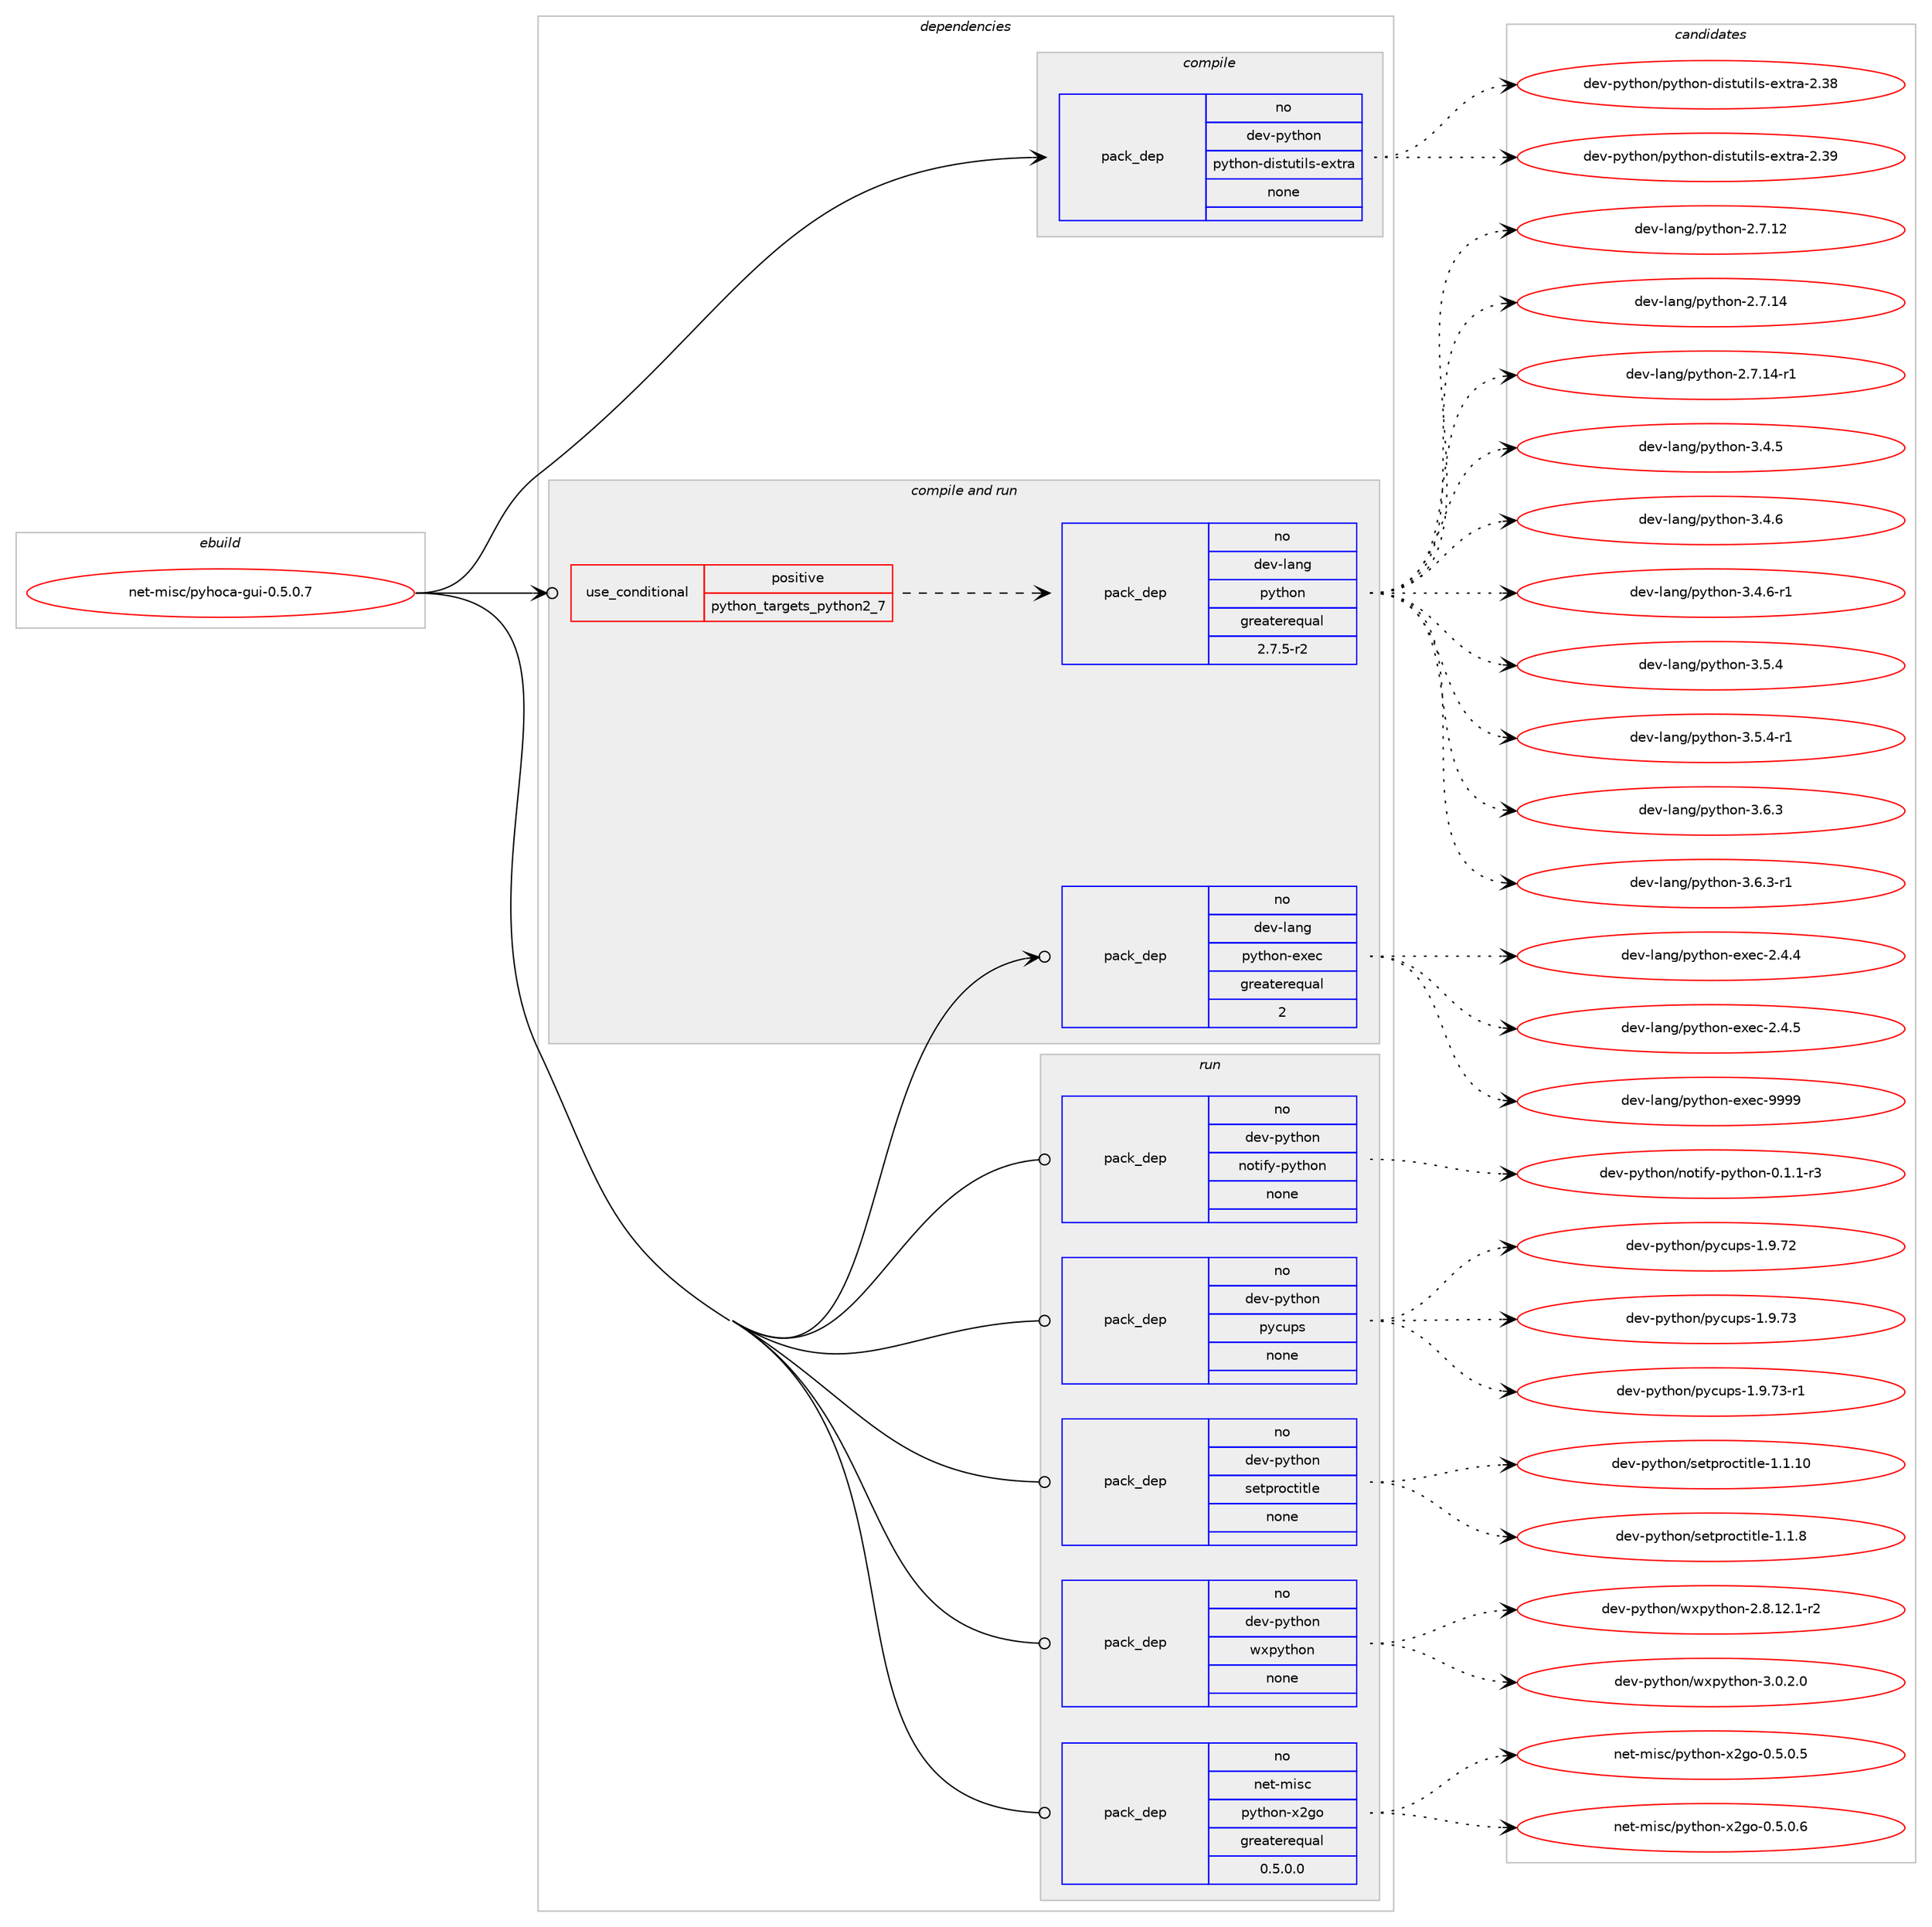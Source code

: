 digraph prolog {

# *************
# Graph options
# *************

newrank=true;
concentrate=true;
compound=true;
graph [rankdir=LR,fontname=Helvetica,fontsize=10,ranksep=1.5];#, ranksep=2.5, nodesep=0.2];
edge  [arrowhead=vee];
node  [fontname=Helvetica,fontsize=10];

# **********
# The ebuild
# **********

subgraph cluster_leftcol {
color=gray;
rank=same;
label=<<i>ebuild</i>>;
id [label="net-misc/pyhoca-gui-0.5.0.7", color=red, width=4, href="../net-misc/pyhoca-gui-0.5.0.7.svg"];
}

# ****************
# The dependencies
# ****************

subgraph cluster_midcol {
color=gray;
label=<<i>dependencies</i>>;
subgraph cluster_compile {
fillcolor="#eeeeee";
style=filled;
label=<<i>compile</i>>;
subgraph pack295 {
dependency395 [label=<<TABLE BORDER="0" CELLBORDER="1" CELLSPACING="0" CELLPADDING="4" WIDTH="220"><TR><TD ROWSPAN="6" CELLPADDING="30">pack_dep</TD></TR><TR><TD WIDTH="110">no</TD></TR><TR><TD>dev-python</TD></TR><TR><TD>python-distutils-extra</TD></TR><TR><TD>none</TD></TR><TR><TD></TD></TR></TABLE>>, shape=none, color=blue];
}
id:e -> dependency395:w [weight=20,style="solid",arrowhead="vee"];
}
subgraph cluster_compileandrun {
fillcolor="#eeeeee";
style=filled;
label=<<i>compile and run</i>>;
subgraph cond94 {
dependency396 [label=<<TABLE BORDER="0" CELLBORDER="1" CELLSPACING="0" CELLPADDING="4"><TR><TD ROWSPAN="3" CELLPADDING="10">use_conditional</TD></TR><TR><TD>positive</TD></TR><TR><TD>python_targets_python2_7</TD></TR></TABLE>>, shape=none, color=red];
subgraph pack296 {
dependency397 [label=<<TABLE BORDER="0" CELLBORDER="1" CELLSPACING="0" CELLPADDING="4" WIDTH="220"><TR><TD ROWSPAN="6" CELLPADDING="30">pack_dep</TD></TR><TR><TD WIDTH="110">no</TD></TR><TR><TD>dev-lang</TD></TR><TR><TD>python</TD></TR><TR><TD>greaterequal</TD></TR><TR><TD>2.7.5-r2</TD></TR></TABLE>>, shape=none, color=blue];
}
dependency396:e -> dependency397:w [weight=20,style="dashed",arrowhead="vee"];
}
id:e -> dependency396:w [weight=20,style="solid",arrowhead="odotvee"];
subgraph pack297 {
dependency398 [label=<<TABLE BORDER="0" CELLBORDER="1" CELLSPACING="0" CELLPADDING="4" WIDTH="220"><TR><TD ROWSPAN="6" CELLPADDING="30">pack_dep</TD></TR><TR><TD WIDTH="110">no</TD></TR><TR><TD>dev-lang</TD></TR><TR><TD>python-exec</TD></TR><TR><TD>greaterequal</TD></TR><TR><TD>2</TD></TR></TABLE>>, shape=none, color=blue];
}
id:e -> dependency398:w [weight=20,style="solid",arrowhead="odotvee"];
}
subgraph cluster_run {
fillcolor="#eeeeee";
style=filled;
label=<<i>run</i>>;
subgraph pack298 {
dependency399 [label=<<TABLE BORDER="0" CELLBORDER="1" CELLSPACING="0" CELLPADDING="4" WIDTH="220"><TR><TD ROWSPAN="6" CELLPADDING="30">pack_dep</TD></TR><TR><TD WIDTH="110">no</TD></TR><TR><TD>dev-python</TD></TR><TR><TD>notify-python</TD></TR><TR><TD>none</TD></TR><TR><TD></TD></TR></TABLE>>, shape=none, color=blue];
}
id:e -> dependency399:w [weight=20,style="solid",arrowhead="odot"];
subgraph pack299 {
dependency400 [label=<<TABLE BORDER="0" CELLBORDER="1" CELLSPACING="0" CELLPADDING="4" WIDTH="220"><TR><TD ROWSPAN="6" CELLPADDING="30">pack_dep</TD></TR><TR><TD WIDTH="110">no</TD></TR><TR><TD>dev-python</TD></TR><TR><TD>pycups</TD></TR><TR><TD>none</TD></TR><TR><TD></TD></TR></TABLE>>, shape=none, color=blue];
}
id:e -> dependency400:w [weight=20,style="solid",arrowhead="odot"];
subgraph pack300 {
dependency401 [label=<<TABLE BORDER="0" CELLBORDER="1" CELLSPACING="0" CELLPADDING="4" WIDTH="220"><TR><TD ROWSPAN="6" CELLPADDING="30">pack_dep</TD></TR><TR><TD WIDTH="110">no</TD></TR><TR><TD>dev-python</TD></TR><TR><TD>setproctitle</TD></TR><TR><TD>none</TD></TR><TR><TD></TD></TR></TABLE>>, shape=none, color=blue];
}
id:e -> dependency401:w [weight=20,style="solid",arrowhead="odot"];
subgraph pack301 {
dependency402 [label=<<TABLE BORDER="0" CELLBORDER="1" CELLSPACING="0" CELLPADDING="4" WIDTH="220"><TR><TD ROWSPAN="6" CELLPADDING="30">pack_dep</TD></TR><TR><TD WIDTH="110">no</TD></TR><TR><TD>dev-python</TD></TR><TR><TD>wxpython</TD></TR><TR><TD>none</TD></TR><TR><TD></TD></TR></TABLE>>, shape=none, color=blue];
}
id:e -> dependency402:w [weight=20,style="solid",arrowhead="odot"];
subgraph pack302 {
dependency403 [label=<<TABLE BORDER="0" CELLBORDER="1" CELLSPACING="0" CELLPADDING="4" WIDTH="220"><TR><TD ROWSPAN="6" CELLPADDING="30">pack_dep</TD></TR><TR><TD WIDTH="110">no</TD></TR><TR><TD>net-misc</TD></TR><TR><TD>python-x2go</TD></TR><TR><TD>greaterequal</TD></TR><TR><TD>0.5.0.0</TD></TR></TABLE>>, shape=none, color=blue];
}
id:e -> dependency403:w [weight=20,style="solid",arrowhead="odot"];
}
}

# **************
# The candidates
# **************

subgraph cluster_choices {
rank=same;
color=gray;
label=<<i>candidates</i>>;

subgraph choice295 {
color=black;
nodesep=1;
choice10010111845112121116104111110471121211161041111104510010511511611711610510811545101120116114974550465156 [label="dev-python/python-distutils-extra-2.38", color=red, width=4,href="../dev-python/python-distutils-extra-2.38.svg"];
choice10010111845112121116104111110471121211161041111104510010511511611711610510811545101120116114974550465157 [label="dev-python/python-distutils-extra-2.39", color=red, width=4,href="../dev-python/python-distutils-extra-2.39.svg"];
dependency395:e -> choice10010111845112121116104111110471121211161041111104510010511511611711610510811545101120116114974550465156:w [style=dotted,weight="100"];
dependency395:e -> choice10010111845112121116104111110471121211161041111104510010511511611711610510811545101120116114974550465157:w [style=dotted,weight="100"];
}
subgraph choice296 {
color=black;
nodesep=1;
choice10010111845108971101034711212111610411111045504655464950 [label="dev-lang/python-2.7.12", color=red, width=4,href="../dev-lang/python-2.7.12.svg"];
choice10010111845108971101034711212111610411111045504655464952 [label="dev-lang/python-2.7.14", color=red, width=4,href="../dev-lang/python-2.7.14.svg"];
choice100101118451089711010347112121116104111110455046554649524511449 [label="dev-lang/python-2.7.14-r1", color=red, width=4,href="../dev-lang/python-2.7.14-r1.svg"];
choice100101118451089711010347112121116104111110455146524653 [label="dev-lang/python-3.4.5", color=red, width=4,href="../dev-lang/python-3.4.5.svg"];
choice100101118451089711010347112121116104111110455146524654 [label="dev-lang/python-3.4.6", color=red, width=4,href="../dev-lang/python-3.4.6.svg"];
choice1001011184510897110103471121211161041111104551465246544511449 [label="dev-lang/python-3.4.6-r1", color=red, width=4,href="../dev-lang/python-3.4.6-r1.svg"];
choice100101118451089711010347112121116104111110455146534652 [label="dev-lang/python-3.5.4", color=red, width=4,href="../dev-lang/python-3.5.4.svg"];
choice1001011184510897110103471121211161041111104551465346524511449 [label="dev-lang/python-3.5.4-r1", color=red, width=4,href="../dev-lang/python-3.5.4-r1.svg"];
choice100101118451089711010347112121116104111110455146544651 [label="dev-lang/python-3.6.3", color=red, width=4,href="../dev-lang/python-3.6.3.svg"];
choice1001011184510897110103471121211161041111104551465446514511449 [label="dev-lang/python-3.6.3-r1", color=red, width=4,href="../dev-lang/python-3.6.3-r1.svg"];
dependency397:e -> choice10010111845108971101034711212111610411111045504655464950:w [style=dotted,weight="100"];
dependency397:e -> choice10010111845108971101034711212111610411111045504655464952:w [style=dotted,weight="100"];
dependency397:e -> choice100101118451089711010347112121116104111110455046554649524511449:w [style=dotted,weight="100"];
dependency397:e -> choice100101118451089711010347112121116104111110455146524653:w [style=dotted,weight="100"];
dependency397:e -> choice100101118451089711010347112121116104111110455146524654:w [style=dotted,weight="100"];
dependency397:e -> choice1001011184510897110103471121211161041111104551465246544511449:w [style=dotted,weight="100"];
dependency397:e -> choice100101118451089711010347112121116104111110455146534652:w [style=dotted,weight="100"];
dependency397:e -> choice1001011184510897110103471121211161041111104551465346524511449:w [style=dotted,weight="100"];
dependency397:e -> choice100101118451089711010347112121116104111110455146544651:w [style=dotted,weight="100"];
dependency397:e -> choice1001011184510897110103471121211161041111104551465446514511449:w [style=dotted,weight="100"];
}
subgraph choice297 {
color=black;
nodesep=1;
choice1001011184510897110103471121211161041111104510112010199455046524652 [label="dev-lang/python-exec-2.4.4", color=red, width=4,href="../dev-lang/python-exec-2.4.4.svg"];
choice1001011184510897110103471121211161041111104510112010199455046524653 [label="dev-lang/python-exec-2.4.5", color=red, width=4,href="../dev-lang/python-exec-2.4.5.svg"];
choice10010111845108971101034711212111610411111045101120101994557575757 [label="dev-lang/python-exec-9999", color=red, width=4,href="../dev-lang/python-exec-9999.svg"];
dependency398:e -> choice1001011184510897110103471121211161041111104510112010199455046524652:w [style=dotted,weight="100"];
dependency398:e -> choice1001011184510897110103471121211161041111104510112010199455046524653:w [style=dotted,weight="100"];
dependency398:e -> choice10010111845108971101034711212111610411111045101120101994557575757:w [style=dotted,weight="100"];
}
subgraph choice298 {
color=black;
nodesep=1;
choice1001011184511212111610411111047110111116105102121451121211161041111104548464946494511451 [label="dev-python/notify-python-0.1.1-r3", color=red, width=4,href="../dev-python/notify-python-0.1.1-r3.svg"];
dependency399:e -> choice1001011184511212111610411111047110111116105102121451121211161041111104548464946494511451:w [style=dotted,weight="100"];
}
subgraph choice299 {
color=black;
nodesep=1;
choice10010111845112121116104111110471121219911711211545494657465550 [label="dev-python/pycups-1.9.72", color=red, width=4,href="../dev-python/pycups-1.9.72.svg"];
choice10010111845112121116104111110471121219911711211545494657465551 [label="dev-python/pycups-1.9.73", color=red, width=4,href="../dev-python/pycups-1.9.73.svg"];
choice100101118451121211161041111104711212199117112115454946574655514511449 [label="dev-python/pycups-1.9.73-r1", color=red, width=4,href="../dev-python/pycups-1.9.73-r1.svg"];
dependency400:e -> choice10010111845112121116104111110471121219911711211545494657465550:w [style=dotted,weight="100"];
dependency400:e -> choice10010111845112121116104111110471121219911711211545494657465551:w [style=dotted,weight="100"];
dependency400:e -> choice100101118451121211161041111104711212199117112115454946574655514511449:w [style=dotted,weight="100"];
}
subgraph choice300 {
color=black;
nodesep=1;
choice10010111845112121116104111110471151011161121141119911610511610810145494649464948 [label="dev-python/setproctitle-1.1.10", color=red, width=4,href="../dev-python/setproctitle-1.1.10.svg"];
choice100101118451121211161041111104711510111611211411199116105116108101454946494656 [label="dev-python/setproctitle-1.1.8", color=red, width=4,href="../dev-python/setproctitle-1.1.8.svg"];
dependency401:e -> choice10010111845112121116104111110471151011161121141119911610511610810145494649464948:w [style=dotted,weight="100"];
dependency401:e -> choice100101118451121211161041111104711510111611211411199116105116108101454946494656:w [style=dotted,weight="100"];
}
subgraph choice301 {
color=black;
nodesep=1;
choice10010111845112121116104111110471191201121211161041111104550465646495046494511450 [label="dev-python/wxpython-2.8.12.1-r2", color=red, width=4,href="../dev-python/wxpython-2.8.12.1-r2.svg"];
choice10010111845112121116104111110471191201121211161041111104551464846504648 [label="dev-python/wxpython-3.0.2.0", color=red, width=4,href="../dev-python/wxpython-3.0.2.0.svg"];
dependency402:e -> choice10010111845112121116104111110471191201121211161041111104550465646495046494511450:w [style=dotted,weight="100"];
dependency402:e -> choice10010111845112121116104111110471191201121211161041111104551464846504648:w [style=dotted,weight="100"];
}
subgraph choice302 {
color=black;
nodesep=1;
choice11010111645109105115994711212111610411111045120501031114548465346484653 [label="net-misc/python-x2go-0.5.0.5", color=red, width=4,href="../net-misc/python-x2go-0.5.0.5.svg"];
choice11010111645109105115994711212111610411111045120501031114548465346484654 [label="net-misc/python-x2go-0.5.0.6", color=red, width=4,href="../net-misc/python-x2go-0.5.0.6.svg"];
dependency403:e -> choice11010111645109105115994711212111610411111045120501031114548465346484653:w [style=dotted,weight="100"];
dependency403:e -> choice11010111645109105115994711212111610411111045120501031114548465346484654:w [style=dotted,weight="100"];
}
}

}
